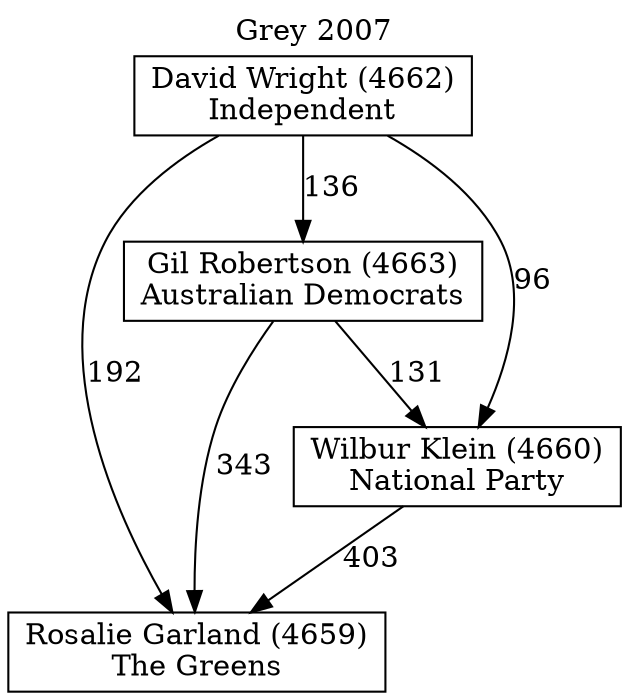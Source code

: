 // House preference flow
digraph "Rosalie Garland (4659)_Grey_2007" {
	graph [label="Grey 2007" labelloc=t mclimit=10]
	node [shape=box]
	"David Wright (4662)" [label="David Wright (4662)
Independent"]
	"Gil Robertson (4663)" [label="Gil Robertson (4663)
Australian Democrats"]
	"Rosalie Garland (4659)" [label="Rosalie Garland (4659)
The Greens"]
	"Wilbur Klein (4660)" [label="Wilbur Klein (4660)
National Party"]
	"David Wright (4662)" -> "Gil Robertson (4663)" [label=136]
	"David Wright (4662)" -> "Rosalie Garland (4659)" [label=192]
	"David Wright (4662)" -> "Wilbur Klein (4660)" [label=96]
	"Gil Robertson (4663)" -> "Rosalie Garland (4659)" [label=343]
	"Gil Robertson (4663)" -> "Wilbur Klein (4660)" [label=131]
	"Wilbur Klein (4660)" -> "Rosalie Garland (4659)" [label=403]
}
